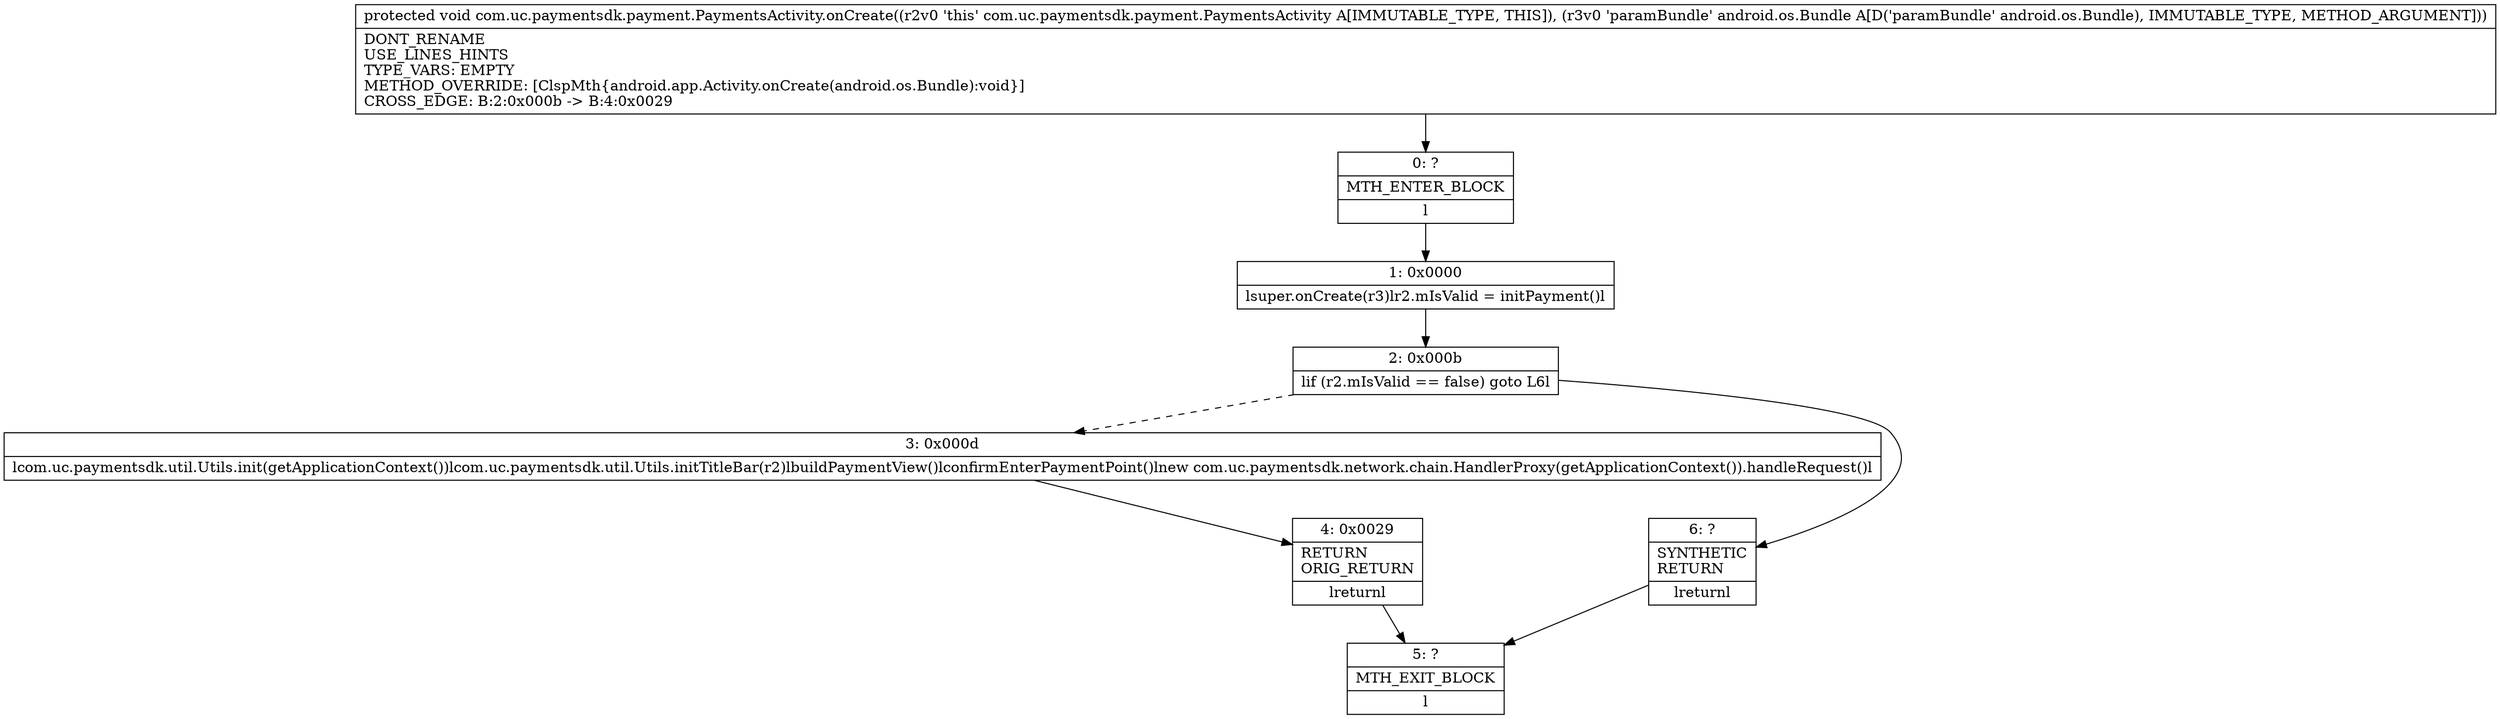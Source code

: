 digraph "CFG forcom.uc.paymentsdk.payment.PaymentsActivity.onCreate(Landroid\/os\/Bundle;)V" {
Node_0 [shape=record,label="{0\:\ ?|MTH_ENTER_BLOCK\l|l}"];
Node_1 [shape=record,label="{1\:\ 0x0000|lsuper.onCreate(r3)lr2.mIsValid = initPayment()l}"];
Node_2 [shape=record,label="{2\:\ 0x000b|lif (r2.mIsValid == false) goto L6l}"];
Node_3 [shape=record,label="{3\:\ 0x000d|lcom.uc.paymentsdk.util.Utils.init(getApplicationContext())lcom.uc.paymentsdk.util.Utils.initTitleBar(r2)lbuildPaymentView()lconfirmEnterPaymentPoint()lnew com.uc.paymentsdk.network.chain.HandlerProxy(getApplicationContext()).handleRequest()l}"];
Node_4 [shape=record,label="{4\:\ 0x0029|RETURN\lORIG_RETURN\l|lreturnl}"];
Node_5 [shape=record,label="{5\:\ ?|MTH_EXIT_BLOCK\l|l}"];
Node_6 [shape=record,label="{6\:\ ?|SYNTHETIC\lRETURN\l|lreturnl}"];
MethodNode[shape=record,label="{protected void com.uc.paymentsdk.payment.PaymentsActivity.onCreate((r2v0 'this' com.uc.paymentsdk.payment.PaymentsActivity A[IMMUTABLE_TYPE, THIS]), (r3v0 'paramBundle' android.os.Bundle A[D('paramBundle' android.os.Bundle), IMMUTABLE_TYPE, METHOD_ARGUMENT]))  | DONT_RENAME\lUSE_LINES_HINTS\lTYPE_VARS: EMPTY\lMETHOD_OVERRIDE: [ClspMth\{android.app.Activity.onCreate(android.os.Bundle):void\}]\lCROSS_EDGE: B:2:0x000b \-\> B:4:0x0029\l}"];
MethodNode -> Node_0;
Node_0 -> Node_1;
Node_1 -> Node_2;
Node_2 -> Node_3[style=dashed];
Node_2 -> Node_6;
Node_3 -> Node_4;
Node_4 -> Node_5;
Node_6 -> Node_5;
}

